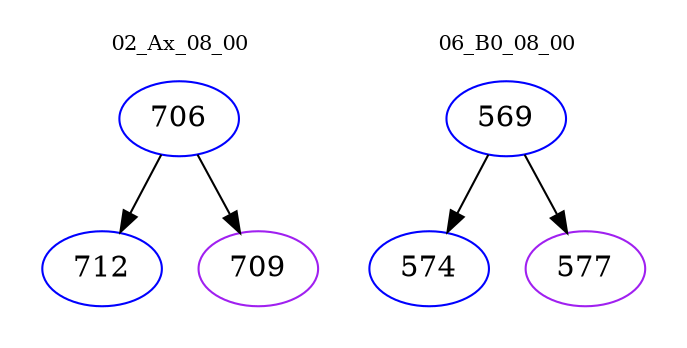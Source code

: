 digraph{
subgraph cluster_0 {
color = white
label = "02_Ax_08_00";
fontsize=10;
T0_706 [label="706", color="blue"]
T0_706 -> T0_712 [color="black"]
T0_712 [label="712", color="blue"]
T0_706 -> T0_709 [color="black"]
T0_709 [label="709", color="purple"]
}
subgraph cluster_1 {
color = white
label = "06_B0_08_00";
fontsize=10;
T1_569 [label="569", color="blue"]
T1_569 -> T1_574 [color="black"]
T1_574 [label="574", color="blue"]
T1_569 -> T1_577 [color="black"]
T1_577 [label="577", color="purple"]
}
}
